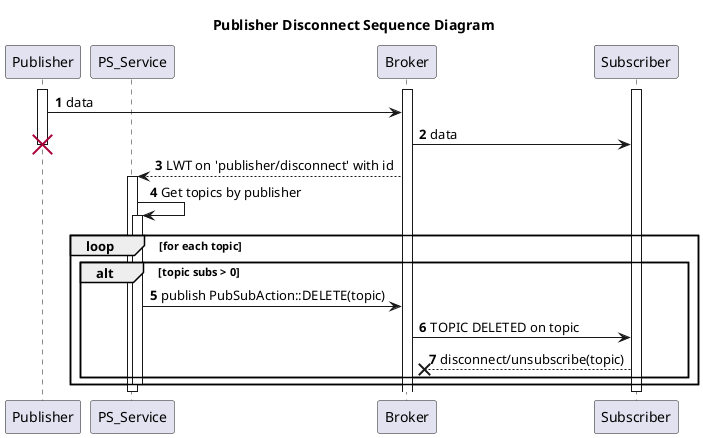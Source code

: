 @startuml pub disconnect sequence diagram
title Publisher Disconnect Sequence Diagram
autonumber
activate Publisher
participant PS_Service
activate Broker
activate Subscriber

Publisher -> Broker : data
Broker -> Subscriber : data
destroy Publisher
Broker --> PS_Service : LWT on 'publisher/disconnect' with id
activate PS_Service
PS_Service -> PS_Service : Get topics by publisher
activate PS_Service
loop for each topic
    alt topic subs > 0
        PS_Service -> Broker : publish PubSubAction::DELETE(topic)
        Broker -> Subscriber : TOPIC DELETED on topic
        Subscriber -->x Broker : disconnect/unsubscribe(topic)
    end
    deactivate PS_Service
end
deactivate PS_Service
deactivate Subscriber
@enduml